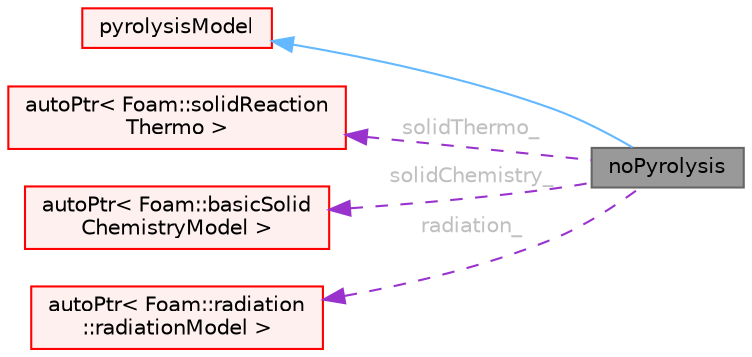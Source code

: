 digraph "noPyrolysis"
{
 // LATEX_PDF_SIZE
  bgcolor="transparent";
  edge [fontname=Helvetica,fontsize=10,labelfontname=Helvetica,labelfontsize=10];
  node [fontname=Helvetica,fontsize=10,shape=box,height=0.2,width=0.4];
  rankdir="LR";
  Node1 [id="Node000001",label="noPyrolysis",height=0.2,width=0.4,color="gray40", fillcolor="grey60", style="filled", fontcolor="black",tooltip="Dummy surface pyrolysis model for 'none'."];
  Node2 -> Node1 [id="edge1_Node000001_Node000002",dir="back",color="steelblue1",style="solid",tooltip=" "];
  Node2 [id="Node000002",label="pyrolysisModel",height=0.2,width=0.4,color="red", fillcolor="#FFF0F0", style="filled",URL="$classFoam_1_1regionModels_1_1pyrolysisModels_1_1pyrolysisModel.html",tooltip="Base class for pyrolysis models."];
  Node89 -> Node1 [id="edge2_Node000001_Node000089",dir="back",color="darkorchid3",style="dashed",tooltip=" ",label=" solidThermo_",fontcolor="grey" ];
  Node89 [id="Node000089",label="autoPtr\< Foam::solidReaction\lThermo \>",height=0.2,width=0.4,color="red", fillcolor="#FFF0F0", style="filled",URL="$classFoam_1_1autoPtr.html",tooltip=" "];
  Node90 -> Node1 [id="edge3_Node000001_Node000090",dir="back",color="darkorchid3",style="dashed",tooltip=" ",label=" solidChemistry_",fontcolor="grey" ];
  Node90 [id="Node000090",label="autoPtr\< Foam::basicSolid\lChemistryModel \>",height=0.2,width=0.4,color="red", fillcolor="#FFF0F0", style="filled",URL="$classFoam_1_1autoPtr.html",tooltip=" "];
  Node91 -> Node1 [id="edge4_Node000001_Node000091",dir="back",color="darkorchid3",style="dashed",tooltip=" ",label=" radiation_",fontcolor="grey" ];
  Node91 [id="Node000091",label="autoPtr\< Foam::radiation\l::radiationModel \>",height=0.2,width=0.4,color="red", fillcolor="#FFF0F0", style="filled",URL="$classFoam_1_1autoPtr.html",tooltip=" "];
}
